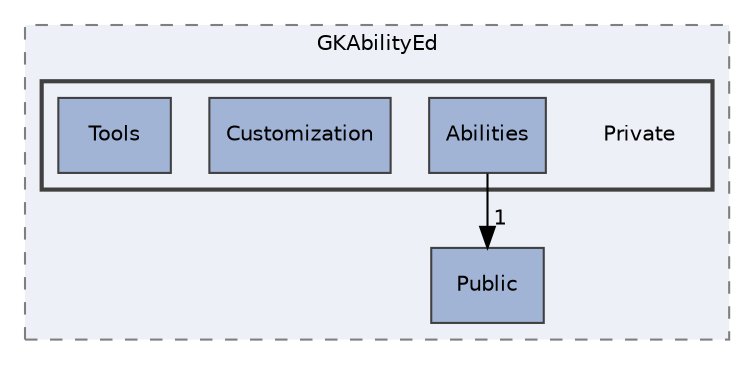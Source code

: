 digraph "Source/GKAbilityEd/Private"
{
 // LATEX_PDF_SIZE
  edge [fontname="Helvetica",fontsize="10",labelfontname="Helvetica",labelfontsize="10"];
  node [fontname="Helvetica",fontsize="10",shape=record];
  compound=true
  subgraph clusterdir_a1720aa389d21d4177798d03cb533d92 {
    graph [ bgcolor="#edf0f7", pencolor="grey50", style="filled,dashed,", label="GKAbilityEd", fontname="Helvetica", fontsize="10", URL="dir_a1720aa389d21d4177798d03cb533d92.html"]
  dir_a4e7cd31c535cbaa88a193c3ff981a89 [shape=box, label="Public", style="filled,", fillcolor="#a2b4d6", color="grey25", URL="dir_a4e7cd31c535cbaa88a193c3ff981a89.html"];
  subgraph clusterdir_fc8754b6d8755f9745ff449c779c664c {
    graph [ bgcolor="#edf0f7", pencolor="grey25", style="filled,bold,", label="", fontname="Helvetica", fontsize="10", URL="dir_fc8754b6d8755f9745ff449c779c664c.html"]
    dir_fc8754b6d8755f9745ff449c779c664c [shape=plaintext, label="Private"];
  dir_49074bae71caa9f12ef5d74341f5f47c [shape=box, label="Abilities", style="filled,", fillcolor="#a2b4d6", color="grey25", URL="dir_49074bae71caa9f12ef5d74341f5f47c.html"];
  dir_88fffbf1cd9cf169ebc11520b2f1ccc4 [shape=box, label="Customization", style="filled,", fillcolor="#a2b4d6", color="grey25", URL="dir_88fffbf1cd9cf169ebc11520b2f1ccc4.html"];
  dir_58d1b13bc5c55f68f2ba8b4b665eeb14 [shape=box, label="Tools", style="filled,", fillcolor="#a2b4d6", color="grey25", URL="dir_58d1b13bc5c55f68f2ba8b4b665eeb14.html"];
  }
  }
  dir_49074bae71caa9f12ef5d74341f5f47c->dir_a4e7cd31c535cbaa88a193c3ff981a89 [headlabel="1", labeldistance=1.5 headhref="dir_000001_000020.html"];
}
